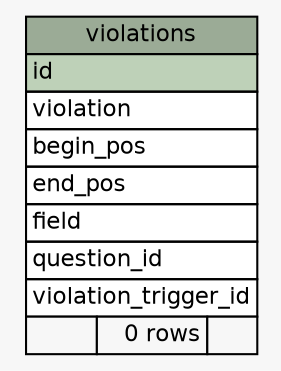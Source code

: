 // dot 2.38.0 on Linux 4.13.0-32-generic
// SchemaSpy rev 590
digraph "violations" {
  graph [
    rankdir="RL"
    bgcolor="#f7f7f7"
    nodesep="0.18"
    ranksep="0.46"
    fontname="Helvetica"
    fontsize="11"
  ];
  node [
    fontname="Helvetica"
    fontsize="11"
    shape="plaintext"
  ];
  edge [
    arrowsize="0.8"
  ];
  "violations" [
    label=<
    <TABLE BORDER="0" CELLBORDER="1" CELLSPACING="0" BGCOLOR="#ffffff">
      <TR><TD COLSPAN="3" BGCOLOR="#9bab96" ALIGN="CENTER">violations</TD></TR>
      <TR><TD PORT="id" COLSPAN="3" BGCOLOR="#bed1b8" ALIGN="LEFT">id</TD></TR>
      <TR><TD PORT="violation" COLSPAN="3" ALIGN="LEFT">violation</TD></TR>
      <TR><TD PORT="begin_pos" COLSPAN="3" ALIGN="LEFT">begin_pos</TD></TR>
      <TR><TD PORT="end_pos" COLSPAN="3" ALIGN="LEFT">end_pos</TD></TR>
      <TR><TD PORT="field" COLSPAN="3" ALIGN="LEFT">field</TD></TR>
      <TR><TD PORT="question_id" COLSPAN="3" ALIGN="LEFT">question_id</TD></TR>
      <TR><TD PORT="violation_trigger_id" COLSPAN="3" ALIGN="LEFT">violation_trigger_id</TD></TR>
      <TR><TD ALIGN="LEFT" BGCOLOR="#f7f7f7">  </TD><TD ALIGN="RIGHT" BGCOLOR="#f7f7f7">0 rows</TD><TD ALIGN="RIGHT" BGCOLOR="#f7f7f7">  </TD></TR>
    </TABLE>>
    URL="tables/violations.html"
    tooltip="violations"
  ];
}
